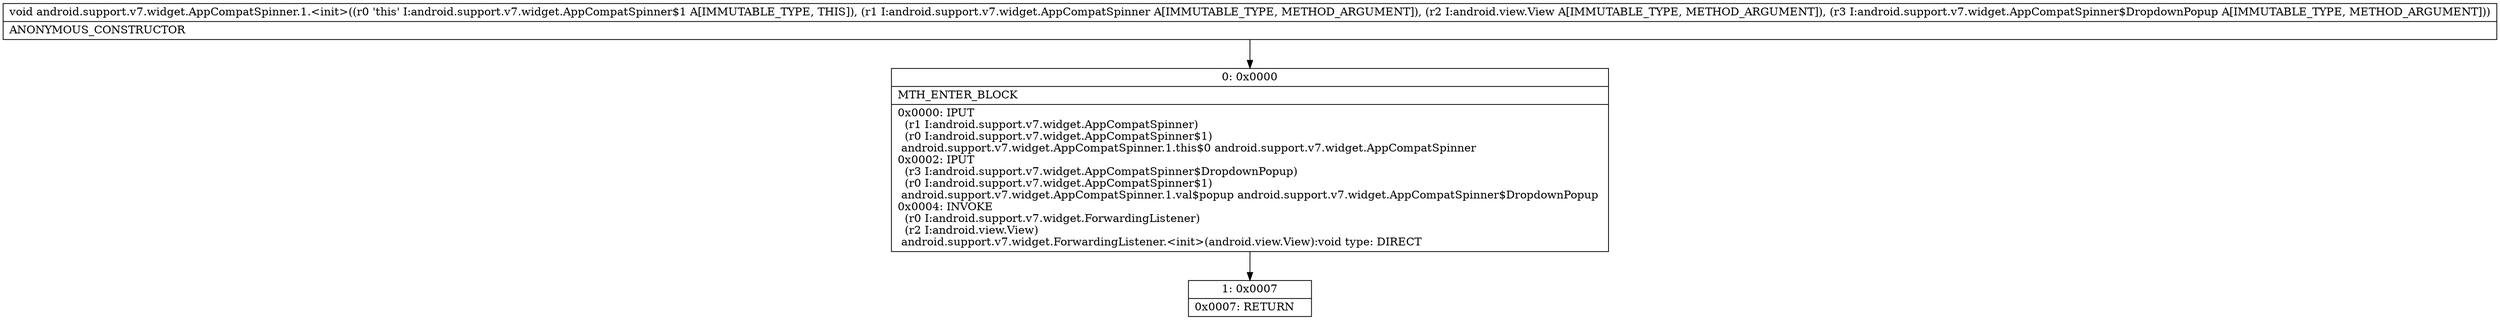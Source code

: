 digraph "CFG forandroid.support.v7.widget.AppCompatSpinner.1.\<init\>(Landroid\/support\/v7\/widget\/AppCompatSpinner;Landroid\/view\/View;Landroid\/support\/v7\/widget\/AppCompatSpinner$DropdownPopup;)V" {
Node_0 [shape=record,label="{0\:\ 0x0000|MTH_ENTER_BLOCK\l|0x0000: IPUT  \l  (r1 I:android.support.v7.widget.AppCompatSpinner)\l  (r0 I:android.support.v7.widget.AppCompatSpinner$1)\l android.support.v7.widget.AppCompatSpinner.1.this$0 android.support.v7.widget.AppCompatSpinner \l0x0002: IPUT  \l  (r3 I:android.support.v7.widget.AppCompatSpinner$DropdownPopup)\l  (r0 I:android.support.v7.widget.AppCompatSpinner$1)\l android.support.v7.widget.AppCompatSpinner.1.val$popup android.support.v7.widget.AppCompatSpinner$DropdownPopup \l0x0004: INVOKE  \l  (r0 I:android.support.v7.widget.ForwardingListener)\l  (r2 I:android.view.View)\l android.support.v7.widget.ForwardingListener.\<init\>(android.view.View):void type: DIRECT \l}"];
Node_1 [shape=record,label="{1\:\ 0x0007|0x0007: RETURN   \l}"];
MethodNode[shape=record,label="{void android.support.v7.widget.AppCompatSpinner.1.\<init\>((r0 'this' I:android.support.v7.widget.AppCompatSpinner$1 A[IMMUTABLE_TYPE, THIS]), (r1 I:android.support.v7.widget.AppCompatSpinner A[IMMUTABLE_TYPE, METHOD_ARGUMENT]), (r2 I:android.view.View A[IMMUTABLE_TYPE, METHOD_ARGUMENT]), (r3 I:android.support.v7.widget.AppCompatSpinner$DropdownPopup A[IMMUTABLE_TYPE, METHOD_ARGUMENT]))  | ANONYMOUS_CONSTRUCTOR\l}"];
MethodNode -> Node_0;
Node_0 -> Node_1;
}

